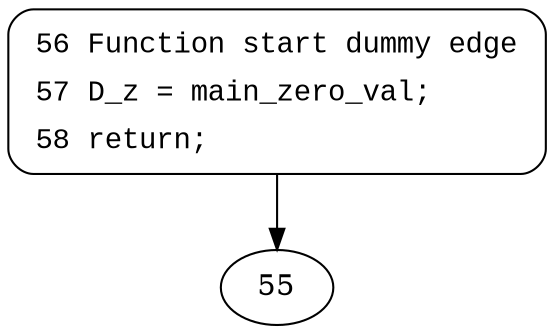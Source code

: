digraph D_print {
56 [style="filled,bold" penwidth="1" fillcolor="white" fontname="Courier New" shape="Mrecord" label=<<table border="0" cellborder="0" cellpadding="3" bgcolor="white"><tr><td align="right">56</td><td align="left">Function start dummy edge</td></tr><tr><td align="right">57</td><td align="left">D_z = main_zero_val;</td></tr><tr><td align="right">58</td><td align="left">return;</td></tr></table>>]
56 -> 55[label=""]
}